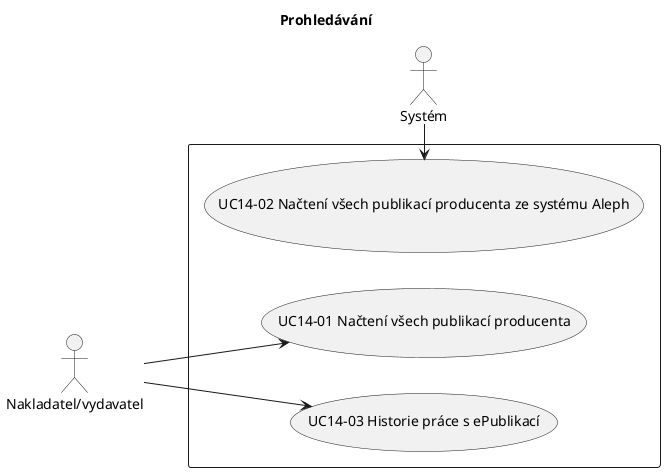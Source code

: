 @startuml
left to right direction
title Prohledávání
skinparam packageStyle rect

actor :Nakladatel/vydavatel: as nakl
actor :Systém: as sys

rectangle  {
	   :nakl: --> (UC14-01 Načtení všech publikací producenta)
	   :sys: -left->  (UC14-02 Načtení všech publikací producenta ze systému Aleph)
	   :nakl: --> (UC14-03 Historie práce s ePublikací)
}

@enduml
